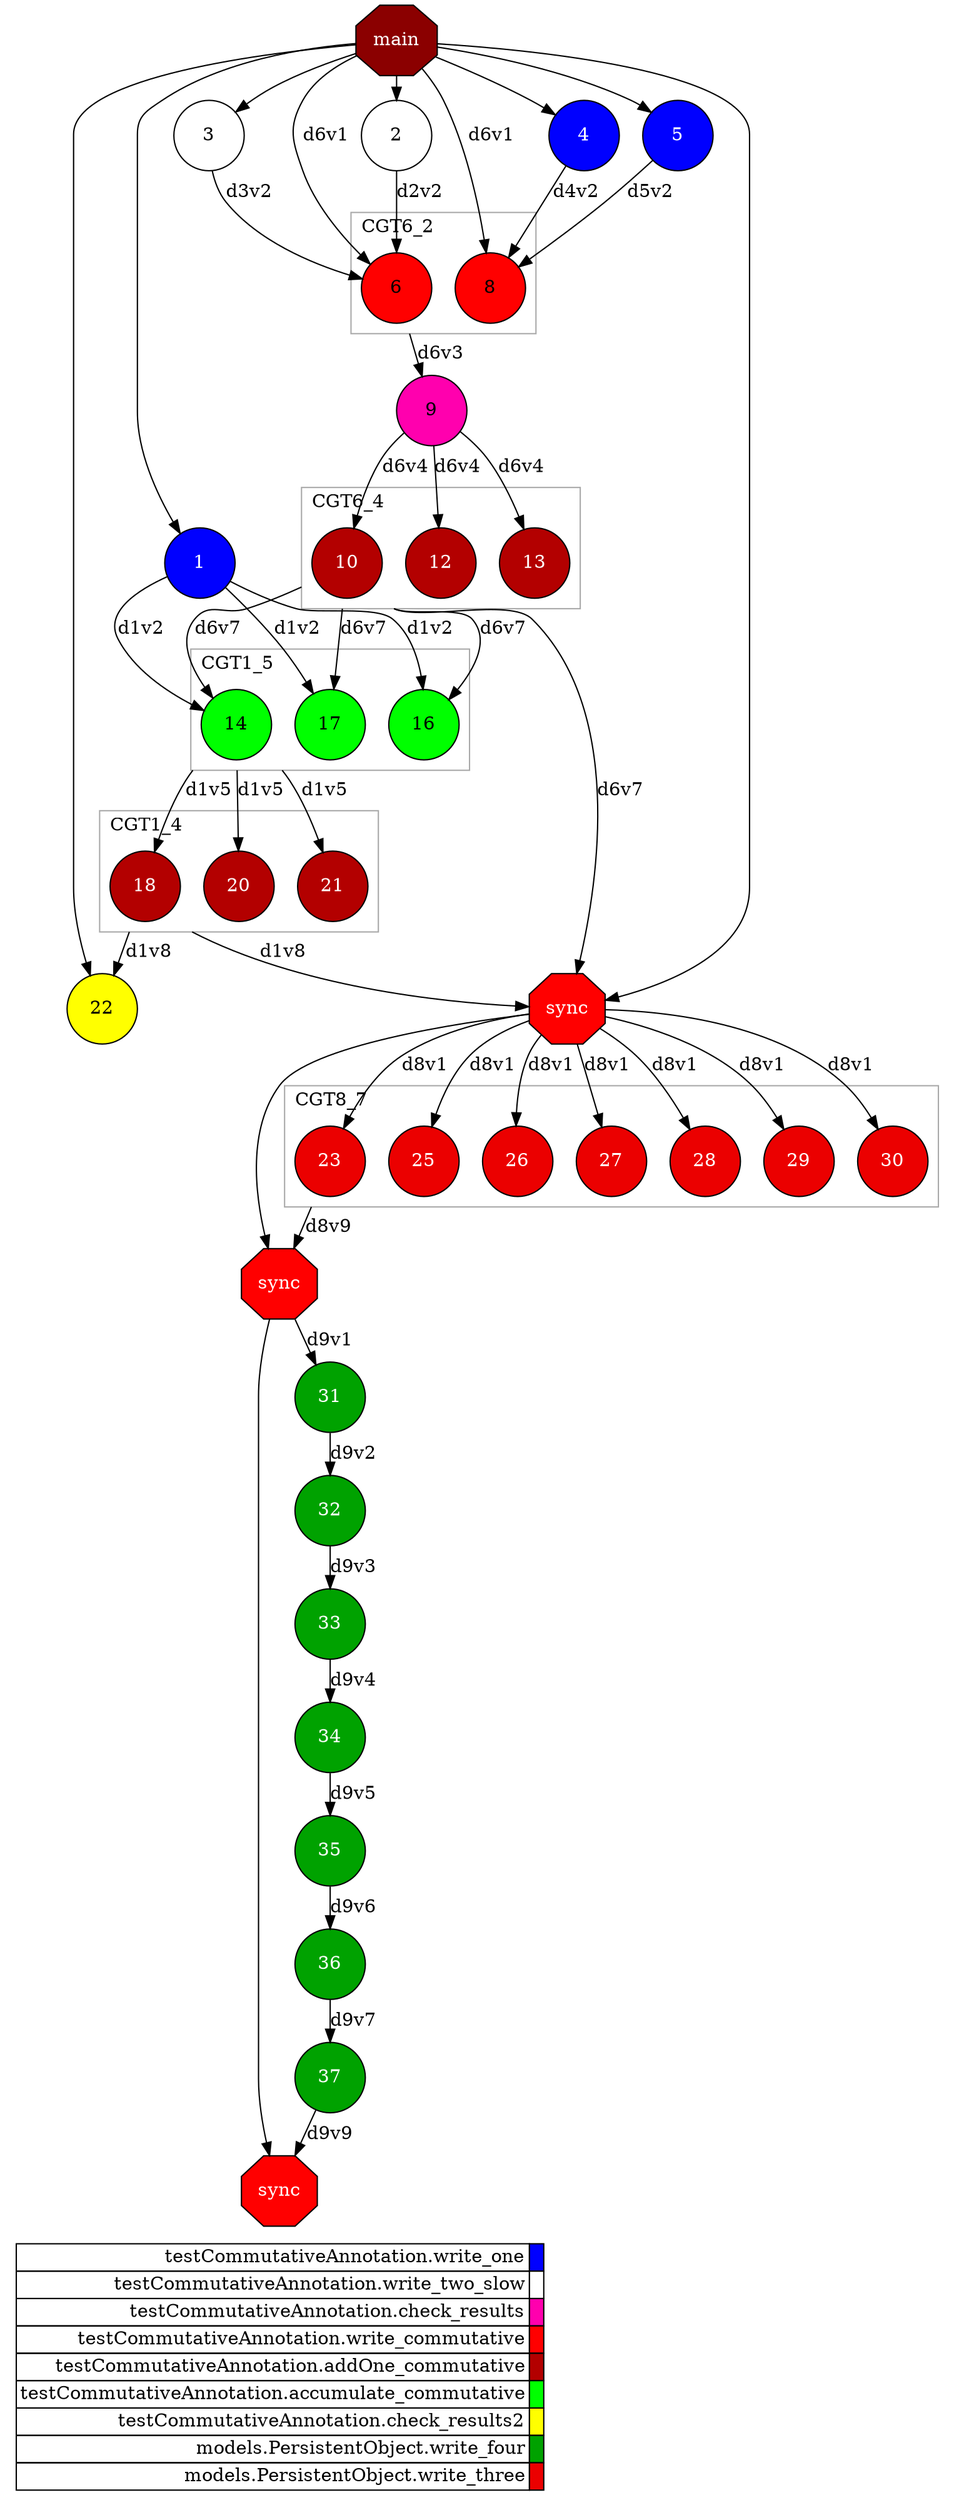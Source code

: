 digraph {
  rankdir=TB;
  labeljust="l";
  compound= true;
  subgraph dependence_graph {
    ranksep=0.20;
    node[height=0.75];

Synchro0[label="main", shape=octagon, style=filled fillcolor="#8B0000" fontcolor="#FFFFFF"];
1[shape=circle, style=filled fillcolor="#0000ff" fontcolor="#ffffff"];
Synchro0 -> 1;
2[shape=circle, style=filled fillcolor="#ffffff" fontcolor="#000000"];
Synchro0 -> 2;
3[shape=circle, style=filled fillcolor="#ffffff" fontcolor="#000000"];
Synchro0 -> 3;
4[shape=circle, style=filled fillcolor="#0000ff" fontcolor="#ffffff"];
Synchro0 -> 4;
5[shape=circle, style=filled fillcolor="#0000ff" fontcolor="#ffffff"];
Synchro0 -> 5;
2 -> 6 [label="d2v2"];
3 -> 6 [label="d3v2"];
Synchro0 -> 6 [label="d6v1"];
4 -> 8 [label="d4v2"];
5 -> 8 [label="d5v2"];
Synchro0 -> 8 [label="d6v1"];
9[shape=circle, style=filled fillcolor="#ff00ae" fontcolor="#000000"];
6 -> 9 [label="d6v3"][ ltail="clusterCommutative6_2" ];
subgraph clusterCommutative6_2 {
shape=rect;
node[height=0.75];
color="#A9A9A9";
rank=same;
label="CGT6_2";

6[shape=circle, style=filled fillcolor="#ff0000" fontcolor="#000000"];
8[shape=circle, style=filled fillcolor="#ff0000" fontcolor="#000000"];
}

9 -> 10 [label="d6v4"];
9 -> 12 [label="d6v4"];
9 -> 13 [label="d6v4"];
10 -> 14 [label="d6v7"][ ltail="clusterCommutative6_4" ];
subgraph clusterCommutative6_4 {
shape=rect;
node[height=0.75];
color="#A9A9A9";
rank=same;
label="CGT6_4";

10[shape=circle, style=filled fillcolor="#b30000" fontcolor="#ffffff"];
12[shape=circle, style=filled fillcolor="#b30000" fontcolor="#ffffff"];
13[shape=circle, style=filled fillcolor="#b30000" fontcolor="#ffffff"];
}

1 -> 14 [label="d1v2"];
10 -> 16 [label="d6v7"][ ltail="clusterCommutative6_4" ];
1 -> 16 [label="d1v2"];
10 -> 17 [label="d6v7"][ ltail="clusterCommutative6_4" ];
1 -> 17 [label="d1v2"];
subgraph clusterCommutative1_5 {
shape=rect;
node[height=0.75];
color="#A9A9A9";
rank=same;
label="CGT1_5";

14[shape=circle, style=filled fillcolor="#00ff00" fontcolor="#000000"];
16[shape=circle, style=filled fillcolor="#00ff00" fontcolor="#000000"];
17[shape=circle, style=filled fillcolor="#00ff00" fontcolor="#000000"];
}

14 -> 18 [label="d1v5"][ ltail="clusterCommutative1_5" ];
14 -> 20 [label="d1v5"][ ltail="clusterCommutative1_5" ];
14 -> 21 [label="d1v5"][ ltail="clusterCommutative1_5" ];
22[shape=circle, style=filled fillcolor="#ffff00" fontcolor="#000000"];
18 -> 22 [label="d1v8"][ ltail="clusterCommutative1_4" ];
subgraph clusterCommutative1_4 {
shape=rect;
node[height=0.75];
color="#A9A9A9";
rank=same;
label="CGT1_4";

18[shape=circle, style=filled fillcolor="#b30000" fontcolor="#ffffff"];
20[shape=circle, style=filled fillcolor="#b30000" fontcolor="#ffffff"];
21[shape=circle, style=filled fillcolor="#b30000" fontcolor="#ffffff"];
}

Synchro0 -> 22;
Synchro1[label="sync", shape=octagon, style=filled fillcolor="#ff0000" fontcolor="#FFFFFF"];
Synchro0 -> Synchro1;
10 -> Synchro1 [label="d6v7"][ ltail="clusterCommutative6_4" ];
18 -> Synchro1 [label="d1v8"][ ltail="clusterCommutative1_4" ];
Synchro1 -> 23 [label="d8v1"];
Synchro1 -> 25 [label="d8v1"];
Synchro1 -> 26 [label="d8v1"];
Synchro1 -> 27 [label="d8v1"];
Synchro1 -> 28 [label="d8v1"];
Synchro1 -> 29 [label="d8v1"];
Synchro1 -> 30 [label="d8v1"];
Synchro2[label="sync", shape=octagon, style=filled fillcolor="#ff0000" fontcolor="#FFFFFF"];
Synchro1 -> Synchro2;
23 -> Synchro2 [label="d8v9"][ ltail="clusterCommutative8_7" ];
31[shape=circle, style=filled fillcolor="#00a200" fontcolor="#ffffff"];
Synchro2 -> 31 [label="d9v1"];
32[shape=circle, style=filled fillcolor="#00a200" fontcolor="#ffffff"];
31 -> 32 [label="d9v2"];
33[shape=circle, style=filled fillcolor="#00a200" fontcolor="#ffffff"];
32 -> 33 [label="d9v3"];
34[shape=circle, style=filled fillcolor="#00a200" fontcolor="#ffffff"];
33 -> 34 [label="d9v4"];
35[shape=circle, style=filled fillcolor="#00a200" fontcolor="#ffffff"];
34 -> 35 [label="d9v5"];
36[shape=circle, style=filled fillcolor="#00a200" fontcolor="#ffffff"];
35 -> 36 [label="d9v6"];
37[shape=circle, style=filled fillcolor="#00a200" fontcolor="#ffffff"];
36 -> 37 [label="d9v7"];
Synchro3[label="sync", shape=octagon, style=filled fillcolor="#ff0000" fontcolor="#FFFFFF"];
Synchro2 -> Synchro3;
37 -> Synchro3 [label="d9v9"];
subgraph clusterCommutative8_7 {
shape=rect;
node[height=0.75];
color="#A9A9A9";
rank=same;
label="CGT8_7";

23[shape=circle, style=filled fillcolor="#eb0000" fontcolor="#ffffff"];
25[shape=circle, style=filled fillcolor="#eb0000" fontcolor="#ffffff"];
26[shape=circle, style=filled fillcolor="#eb0000" fontcolor="#ffffff"];
27[shape=circle, style=filled fillcolor="#eb0000" fontcolor="#ffffff"];
28[shape=circle, style=filled fillcolor="#eb0000" fontcolor="#ffffff"];
29[shape=circle, style=filled fillcolor="#eb0000" fontcolor="#ffffff"];
30[shape=circle, style=filled fillcolor="#eb0000" fontcolor="#ffffff"];
}
  }
  subgraph legend {
    rank=sink;
    node [shape=plaintext, height=0.75];
    ranksep=0.20;
    label = "Legend";
    key [label=<
      <table border="0" cellpadding="2" cellspacing="0" cellborder="1">
<tr>
<td align="right">testCommutativeAnnotation.write_one</td>
<td bgcolor="#0000ff">&nbsp;</td>
</tr>
<tr>
<td align="right">testCommutativeAnnotation.write_two_slow</td>
<td bgcolor="#ffffff">&nbsp;</td>
</tr>
<tr>
<td align="right">testCommutativeAnnotation.check_results</td>
<td bgcolor="#ff00ae">&nbsp;</td>
</tr>
<tr>
<td align="right">testCommutativeAnnotation.write_commutative</td>
<td bgcolor="#ff0000">&nbsp;</td>
</tr>
<tr>
<td align="right">testCommutativeAnnotation.addOne_commutative</td>
<td bgcolor="#b30000">&nbsp;</td>
</tr>
<tr>
<td align="right">testCommutativeAnnotation.accumulate_commutative</td>
<td bgcolor="#00ff00">&nbsp;</td>
</tr>
<tr>
<td align="right">testCommutativeAnnotation.check_results2</td>
<td bgcolor="#ffff00">&nbsp;</td>
</tr>
<tr>
<td align="right">models.PersistentObject.write_four</td>
<td bgcolor="#00a200">&nbsp;</td>
</tr>
<tr>
<td align="right">models.PersistentObject.write_three</td>
<td bgcolor="#eb0000">&nbsp;</td>
</tr>
      </table>
    >]
  }
}
